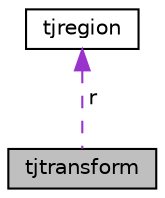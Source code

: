 digraph "tjtransform"
{
  edge [fontname="Helvetica",fontsize="10",labelfontname="Helvetica",labelfontsize="10"];
  node [fontname="Helvetica",fontsize="10",shape=record];
  Node1 [label="tjtransform",height=0.2,width=0.4,color="black", fillcolor="grey75", style="filled", fontcolor="black"];
  Node2 -> Node1 [dir="back",color="darkorchid3",fontsize="10",style="dashed",label=" r" ,fontname="Helvetica"];
  Node2 [label="tjregion",height=0.2,width=0.4,color="black", fillcolor="white", style="filled",URL="$structtjregion.html"];
}
